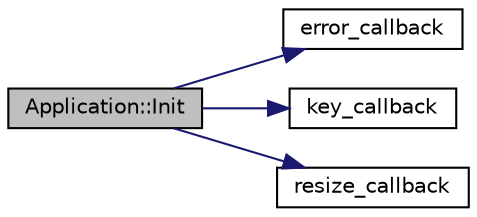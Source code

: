 digraph "Application::Init"
{
  bgcolor="transparent";
  edge [fontname="Helvetica",fontsize="10",labelfontname="Helvetica",labelfontsize="10"];
  node [fontname="Helvetica",fontsize="10",shape=record];
  rankdir="LR";
  Node1 [label="Application::Init",height=0.2,width=0.4,color="black", fillcolor="grey75", style="filled", fontcolor="black"];
  Node1 -> Node2 [color="midnightblue",fontsize="10",style="solid",fontname="Helvetica"];
  Node2 [label="error_callback",height=0.2,width=0.4,color="black",URL="$Application_8cpp.html#a6e6d1771a9242858811be0a3569838fa"];
  Node1 -> Node3 [color="midnightblue",fontsize="10",style="solid",fontname="Helvetica"];
  Node3 [label="key_callback",height=0.2,width=0.4,color="black",URL="$Application_8cpp.html#a6d1a8981b70f74fc60c1428f080da820"];
  Node1 -> Node4 [color="midnightblue",fontsize="10",style="solid",fontname="Helvetica"];
  Node4 [label="resize_callback",height=0.2,width=0.4,color="black",URL="$Application_8cpp.html#aadcee9765075e232ca0720f80a76ad37"];
}
